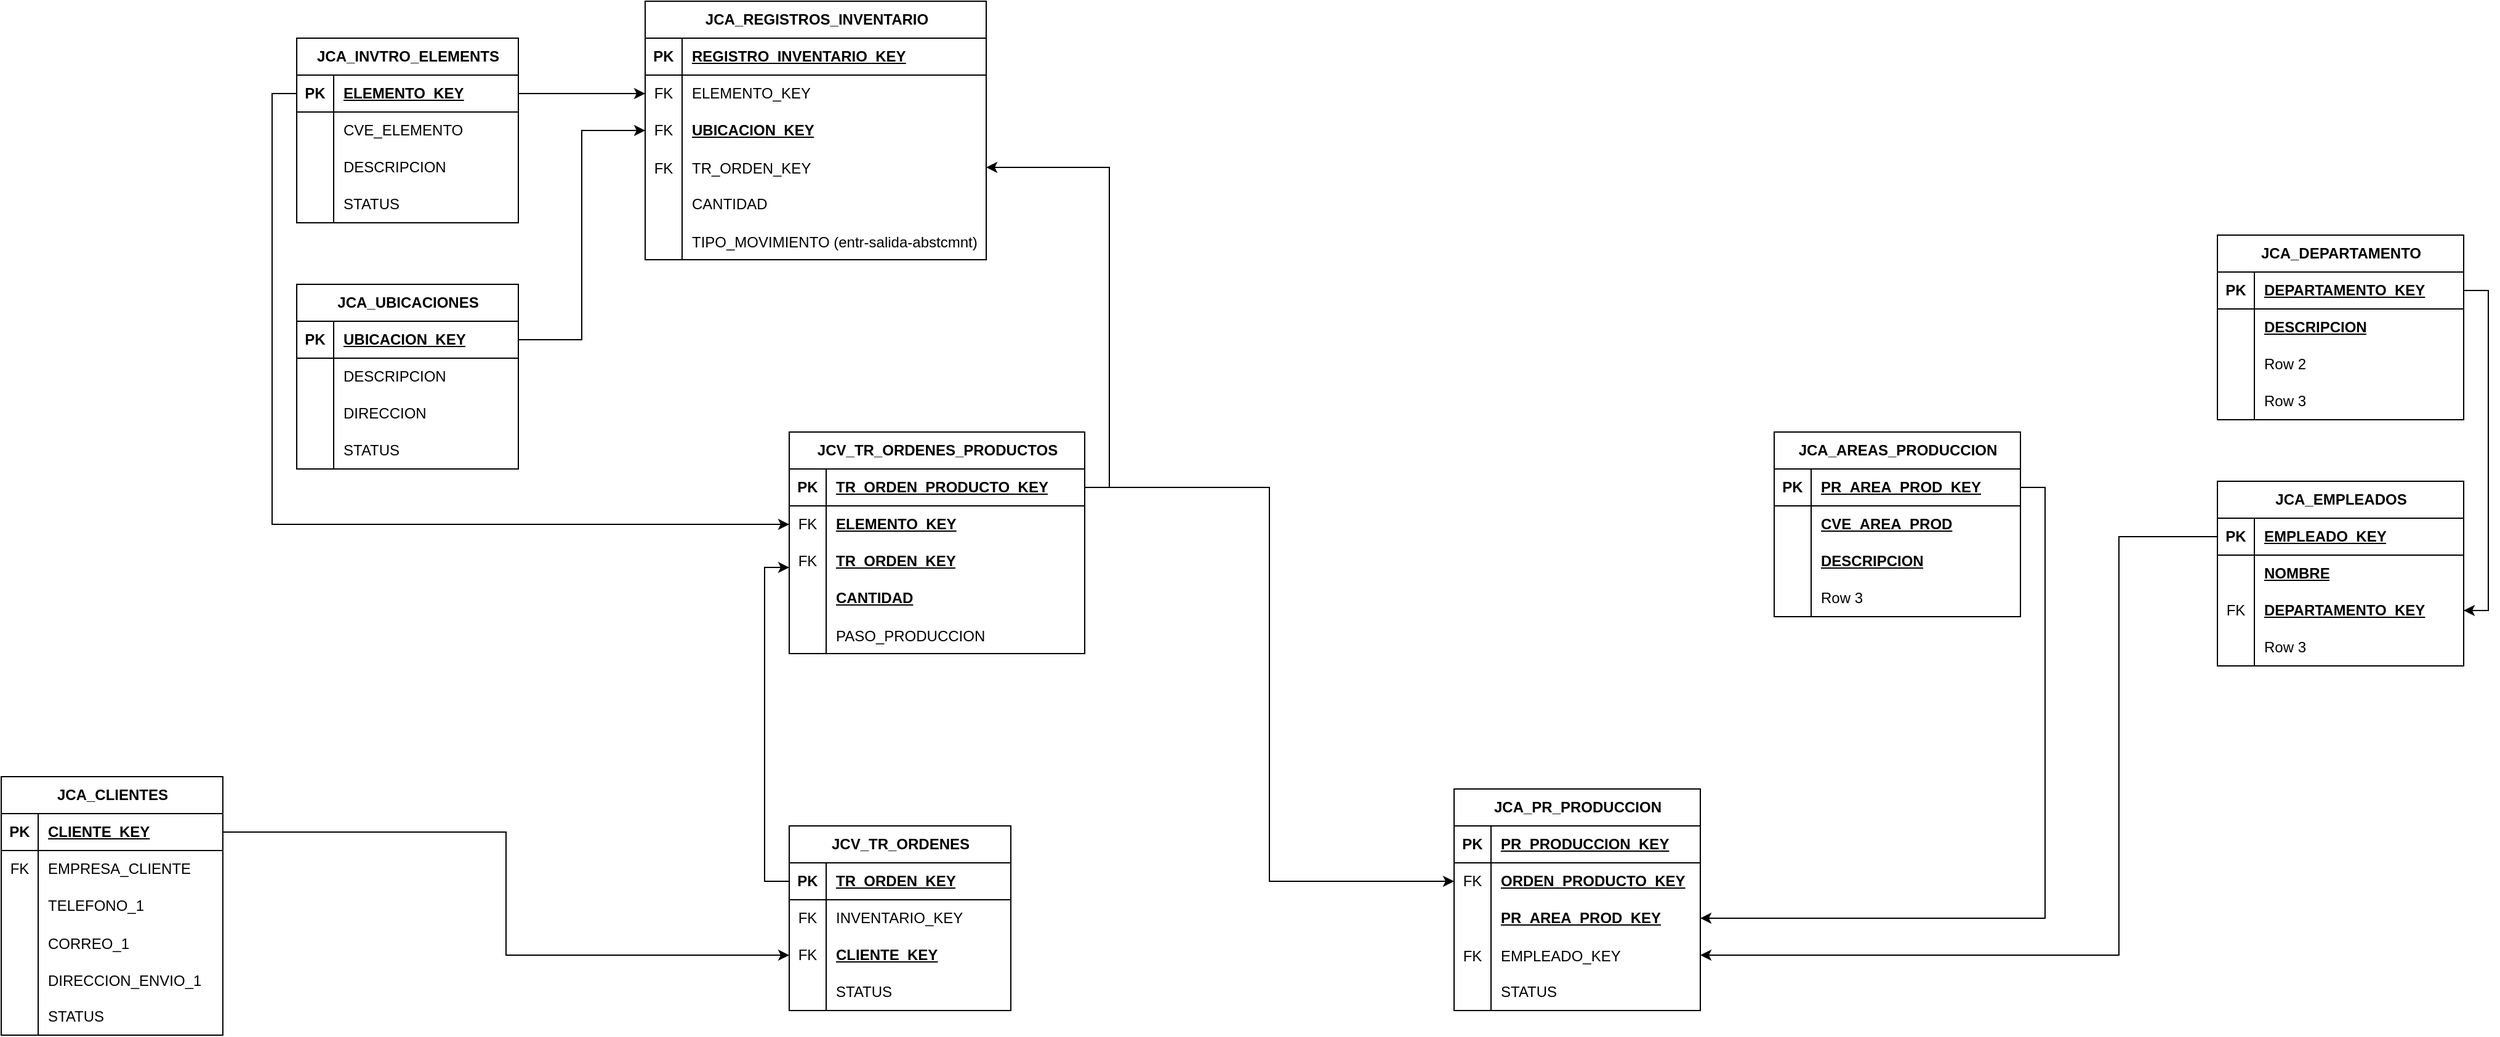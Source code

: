<mxfile version="28.2.4">
  <diagram name="Page-1" id="_SbMq4StEv0VzC0kfKIh">
    <mxGraphModel dx="2137" dy="478" grid="1" gridSize="10" guides="1" tooltips="1" connect="1" arrows="1" fold="1" page="0" pageScale="1" pageWidth="827" pageHeight="1169" background="none" math="0" shadow="0">
      <root>
        <mxCell id="0" />
        <mxCell id="1" parent="0" />
        <mxCell id="ELlDk-ML6LQXvmSXDQlX-14" value="JCA_REGISTROS_INVENTARIO" style="shape=table;startSize=30;container=1;collapsible=1;childLayout=tableLayout;fixedRows=1;rowLines=0;fontStyle=1;align=center;resizeLast=1;html=1;" vertex="1" parent="1">
          <mxGeometry x="323" y="530" width="277" height="210" as="geometry" />
        </mxCell>
        <mxCell id="ELlDk-ML6LQXvmSXDQlX-15" value="" style="shape=tableRow;horizontal=0;startSize=0;swimlaneHead=0;swimlaneBody=0;fillColor=none;collapsible=0;dropTarget=0;points=[[0,0.5],[1,0.5]];portConstraint=eastwest;top=0;left=0;right=0;bottom=1;" vertex="1" parent="ELlDk-ML6LQXvmSXDQlX-14">
          <mxGeometry y="30" width="277" height="30" as="geometry" />
        </mxCell>
        <mxCell id="ELlDk-ML6LQXvmSXDQlX-16" value="PK" style="shape=partialRectangle;connectable=0;fillColor=none;top=0;left=0;bottom=0;right=0;fontStyle=1;overflow=hidden;whiteSpace=wrap;html=1;" vertex="1" parent="ELlDk-ML6LQXvmSXDQlX-15">
          <mxGeometry width="30" height="30" as="geometry">
            <mxRectangle width="30" height="30" as="alternateBounds" />
          </mxGeometry>
        </mxCell>
        <mxCell id="ELlDk-ML6LQXvmSXDQlX-17" value="REGISTRO_INVENTARIO_KEY" style="shape=partialRectangle;connectable=0;fillColor=none;top=0;left=0;bottom=0;right=0;align=left;spacingLeft=6;fontStyle=5;overflow=hidden;whiteSpace=wrap;html=1;" vertex="1" parent="ELlDk-ML6LQXvmSXDQlX-15">
          <mxGeometry x="30" width="247" height="30" as="geometry">
            <mxRectangle width="247" height="30" as="alternateBounds" />
          </mxGeometry>
        </mxCell>
        <mxCell id="ELlDk-ML6LQXvmSXDQlX-18" value="" style="shape=tableRow;horizontal=0;startSize=0;swimlaneHead=0;swimlaneBody=0;fillColor=none;collapsible=0;dropTarget=0;points=[[0,0.5],[1,0.5]];portConstraint=eastwest;top=0;left=0;right=0;bottom=0;" vertex="1" parent="ELlDk-ML6LQXvmSXDQlX-14">
          <mxGeometry y="60" width="277" height="30" as="geometry" />
        </mxCell>
        <mxCell id="ELlDk-ML6LQXvmSXDQlX-19" value="FK" style="shape=partialRectangle;connectable=0;fillColor=none;top=0;left=0;bottom=0;right=0;editable=1;overflow=hidden;whiteSpace=wrap;html=1;" vertex="1" parent="ELlDk-ML6LQXvmSXDQlX-18">
          <mxGeometry width="30" height="30" as="geometry">
            <mxRectangle width="30" height="30" as="alternateBounds" />
          </mxGeometry>
        </mxCell>
        <mxCell id="ELlDk-ML6LQXvmSXDQlX-20" value="ELEMENTO_KEY" style="shape=partialRectangle;connectable=0;fillColor=none;top=0;left=0;bottom=0;right=0;align=left;spacingLeft=6;overflow=hidden;whiteSpace=wrap;html=1;" vertex="1" parent="ELlDk-ML6LQXvmSXDQlX-18">
          <mxGeometry x="30" width="247" height="30" as="geometry">
            <mxRectangle width="247" height="30" as="alternateBounds" />
          </mxGeometry>
        </mxCell>
        <mxCell id="ELlDk-ML6LQXvmSXDQlX-21" value="" style="shape=tableRow;horizontal=0;startSize=0;swimlaneHead=0;swimlaneBody=0;fillColor=none;collapsible=0;dropTarget=0;points=[[0,0.5],[1,0.5]];portConstraint=eastwest;top=0;left=0;right=0;bottom=0;" vertex="1" parent="ELlDk-ML6LQXvmSXDQlX-14">
          <mxGeometry y="90" width="277" height="30" as="geometry" />
        </mxCell>
        <mxCell id="ELlDk-ML6LQXvmSXDQlX-22" value="FK" style="shape=partialRectangle;connectable=0;fillColor=none;top=0;left=0;bottom=0;right=0;editable=1;overflow=hidden;whiteSpace=wrap;html=1;" vertex="1" parent="ELlDk-ML6LQXvmSXDQlX-21">
          <mxGeometry width="30" height="30" as="geometry">
            <mxRectangle width="30" height="30" as="alternateBounds" />
          </mxGeometry>
        </mxCell>
        <mxCell id="ELlDk-ML6LQXvmSXDQlX-23" value="&lt;span style=&quot;font-weight: 700; text-decoration-line: underline;&quot;&gt;UBICACION_KEY&lt;/span&gt;" style="shape=partialRectangle;connectable=0;fillColor=none;top=0;left=0;bottom=0;right=0;align=left;spacingLeft=6;overflow=hidden;whiteSpace=wrap;html=1;" vertex="1" parent="ELlDk-ML6LQXvmSXDQlX-21">
          <mxGeometry x="30" width="247" height="30" as="geometry">
            <mxRectangle width="247" height="30" as="alternateBounds" />
          </mxGeometry>
        </mxCell>
        <mxCell id="ELlDk-ML6LQXvmSXDQlX-131" value="" style="shape=tableRow;horizontal=0;startSize=0;swimlaneHead=0;swimlaneBody=0;fillColor=none;collapsible=0;dropTarget=0;points=[[0,0.5],[1,0.5]];portConstraint=eastwest;top=0;left=0;right=0;bottom=0;" vertex="1" parent="ELlDk-ML6LQXvmSXDQlX-14">
          <mxGeometry y="120" width="277" height="30" as="geometry" />
        </mxCell>
        <mxCell id="ELlDk-ML6LQXvmSXDQlX-132" value="FK" style="shape=partialRectangle;connectable=0;fillColor=none;top=0;left=0;bottom=0;right=0;editable=1;overflow=hidden;" vertex="1" parent="ELlDk-ML6LQXvmSXDQlX-131">
          <mxGeometry width="30" height="30" as="geometry">
            <mxRectangle width="30" height="30" as="alternateBounds" />
          </mxGeometry>
        </mxCell>
        <mxCell id="ELlDk-ML6LQXvmSXDQlX-133" value="TR_ORDEN_KEY" style="shape=partialRectangle;connectable=0;fillColor=none;top=0;left=0;bottom=0;right=0;align=left;spacingLeft=6;overflow=hidden;" vertex="1" parent="ELlDk-ML6LQXvmSXDQlX-131">
          <mxGeometry x="30" width="247" height="30" as="geometry">
            <mxRectangle width="247" height="30" as="alternateBounds" />
          </mxGeometry>
        </mxCell>
        <mxCell id="ELlDk-ML6LQXvmSXDQlX-24" value="" style="shape=tableRow;horizontal=0;startSize=0;swimlaneHead=0;swimlaneBody=0;fillColor=none;collapsible=0;dropTarget=0;points=[[0,0.5],[1,0.5]];portConstraint=eastwest;top=0;left=0;right=0;bottom=0;" vertex="1" parent="ELlDk-ML6LQXvmSXDQlX-14">
          <mxGeometry y="150" width="277" height="30" as="geometry" />
        </mxCell>
        <mxCell id="ELlDk-ML6LQXvmSXDQlX-25" value="" style="shape=partialRectangle;connectable=0;fillColor=none;top=0;left=0;bottom=0;right=0;editable=1;overflow=hidden;whiteSpace=wrap;html=1;" vertex="1" parent="ELlDk-ML6LQXvmSXDQlX-24">
          <mxGeometry width="30" height="30" as="geometry">
            <mxRectangle width="30" height="30" as="alternateBounds" />
          </mxGeometry>
        </mxCell>
        <mxCell id="ELlDk-ML6LQXvmSXDQlX-26" value="CANTIDAD" style="shape=partialRectangle;connectable=0;fillColor=none;top=0;left=0;bottom=0;right=0;align=left;spacingLeft=6;overflow=hidden;whiteSpace=wrap;html=1;" vertex="1" parent="ELlDk-ML6LQXvmSXDQlX-24">
          <mxGeometry x="30" width="247" height="30" as="geometry">
            <mxRectangle width="247" height="30" as="alternateBounds" />
          </mxGeometry>
        </mxCell>
        <mxCell id="ELlDk-ML6LQXvmSXDQlX-128" value="" style="shape=tableRow;horizontal=0;startSize=0;swimlaneHead=0;swimlaneBody=0;fillColor=none;collapsible=0;dropTarget=0;points=[[0,0.5],[1,0.5]];portConstraint=eastwest;top=0;left=0;right=0;bottom=0;" vertex="1" parent="ELlDk-ML6LQXvmSXDQlX-14">
          <mxGeometry y="180" width="277" height="30" as="geometry" />
        </mxCell>
        <mxCell id="ELlDk-ML6LQXvmSXDQlX-129" value="" style="shape=partialRectangle;connectable=0;fillColor=none;top=0;left=0;bottom=0;right=0;editable=1;overflow=hidden;" vertex="1" parent="ELlDk-ML6LQXvmSXDQlX-128">
          <mxGeometry width="30" height="30" as="geometry">
            <mxRectangle width="30" height="30" as="alternateBounds" />
          </mxGeometry>
        </mxCell>
        <mxCell id="ELlDk-ML6LQXvmSXDQlX-130" value="TIPO_MOVIMIENTO (entr-salida-abstcmnt)" style="shape=partialRectangle;connectable=0;fillColor=none;top=0;left=0;bottom=0;right=0;align=left;spacingLeft=6;overflow=hidden;" vertex="1" parent="ELlDk-ML6LQXvmSXDQlX-128">
          <mxGeometry x="30" width="247" height="30" as="geometry">
            <mxRectangle width="247" height="30" as="alternateBounds" />
          </mxGeometry>
        </mxCell>
        <mxCell id="ELlDk-ML6LQXvmSXDQlX-27" value="JCA_INVTRO_ELEMENTS" style="shape=table;startSize=30;container=1;collapsible=1;childLayout=tableLayout;fixedRows=1;rowLines=0;fontStyle=1;align=center;resizeLast=1;html=1;" vertex="1" parent="1">
          <mxGeometry x="40" y="560" width="180" height="150" as="geometry" />
        </mxCell>
        <mxCell id="ELlDk-ML6LQXvmSXDQlX-28" value="" style="shape=tableRow;horizontal=0;startSize=0;swimlaneHead=0;swimlaneBody=0;fillColor=none;collapsible=0;dropTarget=0;points=[[0,0.5],[1,0.5]];portConstraint=eastwest;top=0;left=0;right=0;bottom=1;" vertex="1" parent="ELlDk-ML6LQXvmSXDQlX-27">
          <mxGeometry y="30" width="180" height="30" as="geometry" />
        </mxCell>
        <mxCell id="ELlDk-ML6LQXvmSXDQlX-29" value="PK" style="shape=partialRectangle;connectable=0;fillColor=none;top=0;left=0;bottom=0;right=0;fontStyle=1;overflow=hidden;whiteSpace=wrap;html=1;" vertex="1" parent="ELlDk-ML6LQXvmSXDQlX-28">
          <mxGeometry width="30" height="30" as="geometry">
            <mxRectangle width="30" height="30" as="alternateBounds" />
          </mxGeometry>
        </mxCell>
        <mxCell id="ELlDk-ML6LQXvmSXDQlX-30" value="ELEMENTO_KEY" style="shape=partialRectangle;connectable=0;fillColor=none;top=0;left=0;bottom=0;right=0;align=left;spacingLeft=6;fontStyle=5;overflow=hidden;whiteSpace=wrap;html=1;" vertex="1" parent="ELlDk-ML6LQXvmSXDQlX-28">
          <mxGeometry x="30" width="150" height="30" as="geometry">
            <mxRectangle width="150" height="30" as="alternateBounds" />
          </mxGeometry>
        </mxCell>
        <mxCell id="ELlDk-ML6LQXvmSXDQlX-31" value="" style="shape=tableRow;horizontal=0;startSize=0;swimlaneHead=0;swimlaneBody=0;fillColor=none;collapsible=0;dropTarget=0;points=[[0,0.5],[1,0.5]];portConstraint=eastwest;top=0;left=0;right=0;bottom=0;" vertex="1" parent="ELlDk-ML6LQXvmSXDQlX-27">
          <mxGeometry y="60" width="180" height="30" as="geometry" />
        </mxCell>
        <mxCell id="ELlDk-ML6LQXvmSXDQlX-32" value="" style="shape=partialRectangle;connectable=0;fillColor=none;top=0;left=0;bottom=0;right=0;editable=1;overflow=hidden;whiteSpace=wrap;html=1;" vertex="1" parent="ELlDk-ML6LQXvmSXDQlX-31">
          <mxGeometry width="30" height="30" as="geometry">
            <mxRectangle width="30" height="30" as="alternateBounds" />
          </mxGeometry>
        </mxCell>
        <mxCell id="ELlDk-ML6LQXvmSXDQlX-33" value="CVE_ELEMENTO" style="shape=partialRectangle;connectable=0;fillColor=none;top=0;left=0;bottom=0;right=0;align=left;spacingLeft=6;overflow=hidden;whiteSpace=wrap;html=1;" vertex="1" parent="ELlDk-ML6LQXvmSXDQlX-31">
          <mxGeometry x="30" width="150" height="30" as="geometry">
            <mxRectangle width="150" height="30" as="alternateBounds" />
          </mxGeometry>
        </mxCell>
        <mxCell id="ELlDk-ML6LQXvmSXDQlX-34" value="" style="shape=tableRow;horizontal=0;startSize=0;swimlaneHead=0;swimlaneBody=0;fillColor=none;collapsible=0;dropTarget=0;points=[[0,0.5],[1,0.5]];portConstraint=eastwest;top=0;left=0;right=0;bottom=0;" vertex="1" parent="ELlDk-ML6LQXvmSXDQlX-27">
          <mxGeometry y="90" width="180" height="30" as="geometry" />
        </mxCell>
        <mxCell id="ELlDk-ML6LQXvmSXDQlX-35" value="" style="shape=partialRectangle;connectable=0;fillColor=none;top=0;left=0;bottom=0;right=0;editable=1;overflow=hidden;whiteSpace=wrap;html=1;" vertex="1" parent="ELlDk-ML6LQXvmSXDQlX-34">
          <mxGeometry width="30" height="30" as="geometry">
            <mxRectangle width="30" height="30" as="alternateBounds" />
          </mxGeometry>
        </mxCell>
        <mxCell id="ELlDk-ML6LQXvmSXDQlX-36" value="DESCRIPCION" style="shape=partialRectangle;connectable=0;fillColor=none;top=0;left=0;bottom=0;right=0;align=left;spacingLeft=6;overflow=hidden;whiteSpace=wrap;html=1;" vertex="1" parent="ELlDk-ML6LQXvmSXDQlX-34">
          <mxGeometry x="30" width="150" height="30" as="geometry">
            <mxRectangle width="150" height="30" as="alternateBounds" />
          </mxGeometry>
        </mxCell>
        <mxCell id="ELlDk-ML6LQXvmSXDQlX-37" value="" style="shape=tableRow;horizontal=0;startSize=0;swimlaneHead=0;swimlaneBody=0;fillColor=none;collapsible=0;dropTarget=0;points=[[0,0.5],[1,0.5]];portConstraint=eastwest;top=0;left=0;right=0;bottom=0;" vertex="1" parent="ELlDk-ML6LQXvmSXDQlX-27">
          <mxGeometry y="120" width="180" height="30" as="geometry" />
        </mxCell>
        <mxCell id="ELlDk-ML6LQXvmSXDQlX-38" value="" style="shape=partialRectangle;connectable=0;fillColor=none;top=0;left=0;bottom=0;right=0;editable=1;overflow=hidden;whiteSpace=wrap;html=1;" vertex="1" parent="ELlDk-ML6LQXvmSXDQlX-37">
          <mxGeometry width="30" height="30" as="geometry">
            <mxRectangle width="30" height="30" as="alternateBounds" />
          </mxGeometry>
        </mxCell>
        <mxCell id="ELlDk-ML6LQXvmSXDQlX-39" value="STATUS" style="shape=partialRectangle;connectable=0;fillColor=none;top=0;left=0;bottom=0;right=0;align=left;spacingLeft=6;overflow=hidden;whiteSpace=wrap;html=1;" vertex="1" parent="ELlDk-ML6LQXvmSXDQlX-37">
          <mxGeometry x="30" width="150" height="30" as="geometry">
            <mxRectangle width="150" height="30" as="alternateBounds" />
          </mxGeometry>
        </mxCell>
        <mxCell id="ELlDk-ML6LQXvmSXDQlX-40" style="edgeStyle=orthogonalEdgeStyle;rounded=0;orthogonalLoop=1;jettySize=auto;html=1;exitX=1;exitY=0.5;exitDx=0;exitDy=0;entryX=0;entryY=0.5;entryDx=0;entryDy=0;" edge="1" parent="1" source="ELlDk-ML6LQXvmSXDQlX-28" target="ELlDk-ML6LQXvmSXDQlX-18">
          <mxGeometry relative="1" as="geometry" />
        </mxCell>
        <mxCell id="ELlDk-ML6LQXvmSXDQlX-41" value="JCA_UBICACIONES" style="shape=table;startSize=30;container=1;collapsible=1;childLayout=tableLayout;fixedRows=1;rowLines=0;fontStyle=1;align=center;resizeLast=1;html=1;" vertex="1" parent="1">
          <mxGeometry x="40" y="760" width="180" height="150" as="geometry" />
        </mxCell>
        <mxCell id="ELlDk-ML6LQXvmSXDQlX-42" value="" style="shape=tableRow;horizontal=0;startSize=0;swimlaneHead=0;swimlaneBody=0;fillColor=none;collapsible=0;dropTarget=0;points=[[0,0.5],[1,0.5]];portConstraint=eastwest;top=0;left=0;right=0;bottom=1;" vertex="1" parent="ELlDk-ML6LQXvmSXDQlX-41">
          <mxGeometry y="30" width="180" height="30" as="geometry" />
        </mxCell>
        <mxCell id="ELlDk-ML6LQXvmSXDQlX-43" value="PK" style="shape=partialRectangle;connectable=0;fillColor=none;top=0;left=0;bottom=0;right=0;fontStyle=1;overflow=hidden;whiteSpace=wrap;html=1;" vertex="1" parent="ELlDk-ML6LQXvmSXDQlX-42">
          <mxGeometry width="30" height="30" as="geometry">
            <mxRectangle width="30" height="30" as="alternateBounds" />
          </mxGeometry>
        </mxCell>
        <mxCell id="ELlDk-ML6LQXvmSXDQlX-44" value="UBICACION_KEY" style="shape=partialRectangle;connectable=0;fillColor=none;top=0;left=0;bottom=0;right=0;align=left;spacingLeft=6;fontStyle=5;overflow=hidden;whiteSpace=wrap;html=1;" vertex="1" parent="ELlDk-ML6LQXvmSXDQlX-42">
          <mxGeometry x="30" width="150" height="30" as="geometry">
            <mxRectangle width="150" height="30" as="alternateBounds" />
          </mxGeometry>
        </mxCell>
        <mxCell id="ELlDk-ML6LQXvmSXDQlX-45" value="" style="shape=tableRow;horizontal=0;startSize=0;swimlaneHead=0;swimlaneBody=0;fillColor=none;collapsible=0;dropTarget=0;points=[[0,0.5],[1,0.5]];portConstraint=eastwest;top=0;left=0;right=0;bottom=0;" vertex="1" parent="ELlDk-ML6LQXvmSXDQlX-41">
          <mxGeometry y="60" width="180" height="30" as="geometry" />
        </mxCell>
        <mxCell id="ELlDk-ML6LQXvmSXDQlX-46" value="" style="shape=partialRectangle;connectable=0;fillColor=none;top=0;left=0;bottom=0;right=0;editable=1;overflow=hidden;whiteSpace=wrap;html=1;" vertex="1" parent="ELlDk-ML6LQXvmSXDQlX-45">
          <mxGeometry width="30" height="30" as="geometry">
            <mxRectangle width="30" height="30" as="alternateBounds" />
          </mxGeometry>
        </mxCell>
        <mxCell id="ELlDk-ML6LQXvmSXDQlX-47" value="DESCRIPCION" style="shape=partialRectangle;connectable=0;fillColor=none;top=0;left=0;bottom=0;right=0;align=left;spacingLeft=6;overflow=hidden;whiteSpace=wrap;html=1;" vertex="1" parent="ELlDk-ML6LQXvmSXDQlX-45">
          <mxGeometry x="30" width="150" height="30" as="geometry">
            <mxRectangle width="150" height="30" as="alternateBounds" />
          </mxGeometry>
        </mxCell>
        <mxCell id="ELlDk-ML6LQXvmSXDQlX-48" value="" style="shape=tableRow;horizontal=0;startSize=0;swimlaneHead=0;swimlaneBody=0;fillColor=none;collapsible=0;dropTarget=0;points=[[0,0.5],[1,0.5]];portConstraint=eastwest;top=0;left=0;right=0;bottom=0;" vertex="1" parent="ELlDk-ML6LQXvmSXDQlX-41">
          <mxGeometry y="90" width="180" height="30" as="geometry" />
        </mxCell>
        <mxCell id="ELlDk-ML6LQXvmSXDQlX-49" value="" style="shape=partialRectangle;connectable=0;fillColor=none;top=0;left=0;bottom=0;right=0;editable=1;overflow=hidden;whiteSpace=wrap;html=1;" vertex="1" parent="ELlDk-ML6LQXvmSXDQlX-48">
          <mxGeometry width="30" height="30" as="geometry">
            <mxRectangle width="30" height="30" as="alternateBounds" />
          </mxGeometry>
        </mxCell>
        <mxCell id="ELlDk-ML6LQXvmSXDQlX-50" value="DIRECCION" style="shape=partialRectangle;connectable=0;fillColor=none;top=0;left=0;bottom=0;right=0;align=left;spacingLeft=6;overflow=hidden;whiteSpace=wrap;html=1;" vertex="1" parent="ELlDk-ML6LQXvmSXDQlX-48">
          <mxGeometry x="30" width="150" height="30" as="geometry">
            <mxRectangle width="150" height="30" as="alternateBounds" />
          </mxGeometry>
        </mxCell>
        <mxCell id="ELlDk-ML6LQXvmSXDQlX-51" value="" style="shape=tableRow;horizontal=0;startSize=0;swimlaneHead=0;swimlaneBody=0;fillColor=none;collapsible=0;dropTarget=0;points=[[0,0.5],[1,0.5]];portConstraint=eastwest;top=0;left=0;right=0;bottom=0;" vertex="1" parent="ELlDk-ML6LQXvmSXDQlX-41">
          <mxGeometry y="120" width="180" height="30" as="geometry" />
        </mxCell>
        <mxCell id="ELlDk-ML6LQXvmSXDQlX-52" value="" style="shape=partialRectangle;connectable=0;fillColor=none;top=0;left=0;bottom=0;right=0;editable=1;overflow=hidden;whiteSpace=wrap;html=1;" vertex="1" parent="ELlDk-ML6LQXvmSXDQlX-51">
          <mxGeometry width="30" height="30" as="geometry">
            <mxRectangle width="30" height="30" as="alternateBounds" />
          </mxGeometry>
        </mxCell>
        <mxCell id="ELlDk-ML6LQXvmSXDQlX-53" value="STATUS" style="shape=partialRectangle;connectable=0;fillColor=none;top=0;left=0;bottom=0;right=0;align=left;spacingLeft=6;overflow=hidden;whiteSpace=wrap;html=1;" vertex="1" parent="ELlDk-ML6LQXvmSXDQlX-51">
          <mxGeometry x="30" width="150" height="30" as="geometry">
            <mxRectangle width="150" height="30" as="alternateBounds" />
          </mxGeometry>
        </mxCell>
        <mxCell id="ELlDk-ML6LQXvmSXDQlX-66" style="edgeStyle=orthogonalEdgeStyle;rounded=0;orthogonalLoop=1;jettySize=auto;html=1;exitX=1;exitY=0.5;exitDx=0;exitDy=0;entryX=0;entryY=0.5;entryDx=0;entryDy=0;" edge="1" parent="1" source="ELlDk-ML6LQXvmSXDQlX-42" target="ELlDk-ML6LQXvmSXDQlX-21">
          <mxGeometry relative="1" as="geometry" />
        </mxCell>
        <mxCell id="ELlDk-ML6LQXvmSXDQlX-67" value="JCA_PR_PRODUCCION" style="shape=table;startSize=30;container=1;collapsible=1;childLayout=tableLayout;fixedRows=1;rowLines=0;fontStyle=1;align=center;resizeLast=1;html=1;" vertex="1" parent="1">
          <mxGeometry x="980" y="1170" width="200" height="180" as="geometry" />
        </mxCell>
        <mxCell id="ELlDk-ML6LQXvmSXDQlX-68" value="" style="shape=tableRow;horizontal=0;startSize=0;swimlaneHead=0;swimlaneBody=0;fillColor=none;collapsible=0;dropTarget=0;points=[[0,0.5],[1,0.5]];portConstraint=eastwest;top=0;left=0;right=0;bottom=1;" vertex="1" parent="ELlDk-ML6LQXvmSXDQlX-67">
          <mxGeometry y="30" width="200" height="30" as="geometry" />
        </mxCell>
        <mxCell id="ELlDk-ML6LQXvmSXDQlX-69" value="PK" style="shape=partialRectangle;connectable=0;fillColor=none;top=0;left=0;bottom=0;right=0;fontStyle=1;overflow=hidden;whiteSpace=wrap;html=1;" vertex="1" parent="ELlDk-ML6LQXvmSXDQlX-68">
          <mxGeometry width="30" height="30" as="geometry">
            <mxRectangle width="30" height="30" as="alternateBounds" />
          </mxGeometry>
        </mxCell>
        <mxCell id="ELlDk-ML6LQXvmSXDQlX-70" value="PR_PRODUCCION_KEY" style="shape=partialRectangle;connectable=0;fillColor=none;top=0;left=0;bottom=0;right=0;align=left;spacingLeft=6;fontStyle=5;overflow=hidden;whiteSpace=wrap;html=1;" vertex="1" parent="ELlDk-ML6LQXvmSXDQlX-68">
          <mxGeometry x="30" width="170" height="30" as="geometry">
            <mxRectangle width="170" height="30" as="alternateBounds" />
          </mxGeometry>
        </mxCell>
        <mxCell id="ELlDk-ML6LQXvmSXDQlX-71" value="" style="shape=tableRow;horizontal=0;startSize=0;swimlaneHead=0;swimlaneBody=0;fillColor=none;collapsible=0;dropTarget=0;points=[[0,0.5],[1,0.5]];portConstraint=eastwest;top=0;left=0;right=0;bottom=0;" vertex="1" parent="ELlDk-ML6LQXvmSXDQlX-67">
          <mxGeometry y="60" width="200" height="30" as="geometry" />
        </mxCell>
        <mxCell id="ELlDk-ML6LQXvmSXDQlX-72" value="FK" style="shape=partialRectangle;connectable=0;fillColor=none;top=0;left=0;bottom=0;right=0;editable=1;overflow=hidden;whiteSpace=wrap;html=1;" vertex="1" parent="ELlDk-ML6LQXvmSXDQlX-71">
          <mxGeometry width="30" height="30" as="geometry">
            <mxRectangle width="30" height="30" as="alternateBounds" />
          </mxGeometry>
        </mxCell>
        <mxCell id="ELlDk-ML6LQXvmSXDQlX-73" value="&lt;span style=&quot;font-weight: 700; text-decoration-line: underline;&quot;&gt;ORDEN_PRODUCTO_KEY&lt;/span&gt;" style="shape=partialRectangle;connectable=0;fillColor=none;top=0;left=0;bottom=0;right=0;align=left;spacingLeft=6;overflow=hidden;whiteSpace=wrap;html=1;" vertex="1" parent="ELlDk-ML6LQXvmSXDQlX-71">
          <mxGeometry x="30" width="170" height="30" as="geometry">
            <mxRectangle width="170" height="30" as="alternateBounds" />
          </mxGeometry>
        </mxCell>
        <mxCell id="ELlDk-ML6LQXvmSXDQlX-74" value="" style="shape=tableRow;horizontal=0;startSize=0;swimlaneHead=0;swimlaneBody=0;fillColor=none;collapsible=0;dropTarget=0;points=[[0,0.5],[1,0.5]];portConstraint=eastwest;top=0;left=0;right=0;bottom=0;" vertex="1" parent="ELlDk-ML6LQXvmSXDQlX-67">
          <mxGeometry y="90" width="200" height="30" as="geometry" />
        </mxCell>
        <mxCell id="ELlDk-ML6LQXvmSXDQlX-75" value="" style="shape=partialRectangle;connectable=0;fillColor=none;top=0;left=0;bottom=0;right=0;editable=1;overflow=hidden;whiteSpace=wrap;html=1;" vertex="1" parent="ELlDk-ML6LQXvmSXDQlX-74">
          <mxGeometry width="30" height="30" as="geometry">
            <mxRectangle width="30" height="30" as="alternateBounds" />
          </mxGeometry>
        </mxCell>
        <mxCell id="ELlDk-ML6LQXvmSXDQlX-76" value="&lt;span style=&quot;font-weight: 700; text-decoration-line: underline;&quot;&gt;PR_AREA_PROD_KEY&lt;/span&gt;" style="shape=partialRectangle;connectable=0;fillColor=none;top=0;left=0;bottom=0;right=0;align=left;spacingLeft=6;overflow=hidden;whiteSpace=wrap;html=1;" vertex="1" parent="ELlDk-ML6LQXvmSXDQlX-74">
          <mxGeometry x="30" width="170" height="30" as="geometry">
            <mxRectangle width="170" height="30" as="alternateBounds" />
          </mxGeometry>
        </mxCell>
        <mxCell id="ELlDk-ML6LQXvmSXDQlX-155" value="" style="shape=tableRow;horizontal=0;startSize=0;swimlaneHead=0;swimlaneBody=0;fillColor=none;collapsible=0;dropTarget=0;points=[[0,0.5],[1,0.5]];portConstraint=eastwest;top=0;left=0;right=0;bottom=0;" vertex="1" parent="ELlDk-ML6LQXvmSXDQlX-67">
          <mxGeometry y="120" width="200" height="30" as="geometry" />
        </mxCell>
        <mxCell id="ELlDk-ML6LQXvmSXDQlX-156" value="FK" style="shape=partialRectangle;connectable=0;fillColor=none;top=0;left=0;bottom=0;right=0;editable=1;overflow=hidden;" vertex="1" parent="ELlDk-ML6LQXvmSXDQlX-155">
          <mxGeometry width="30" height="30" as="geometry">
            <mxRectangle width="30" height="30" as="alternateBounds" />
          </mxGeometry>
        </mxCell>
        <mxCell id="ELlDk-ML6LQXvmSXDQlX-157" value="EMPLEADO_KEY" style="shape=partialRectangle;connectable=0;fillColor=none;top=0;left=0;bottom=0;right=0;align=left;spacingLeft=6;overflow=hidden;" vertex="1" parent="ELlDk-ML6LQXvmSXDQlX-155">
          <mxGeometry x="30" width="170" height="30" as="geometry">
            <mxRectangle width="170" height="30" as="alternateBounds" />
          </mxGeometry>
        </mxCell>
        <mxCell id="ELlDk-ML6LQXvmSXDQlX-77" value="" style="shape=tableRow;horizontal=0;startSize=0;swimlaneHead=0;swimlaneBody=0;fillColor=none;collapsible=0;dropTarget=0;points=[[0,0.5],[1,0.5]];portConstraint=eastwest;top=0;left=0;right=0;bottom=0;" vertex="1" parent="ELlDk-ML6LQXvmSXDQlX-67">
          <mxGeometry y="150" width="200" height="30" as="geometry" />
        </mxCell>
        <mxCell id="ELlDk-ML6LQXvmSXDQlX-78" value="" style="shape=partialRectangle;connectable=0;fillColor=none;top=0;left=0;bottom=0;right=0;editable=1;overflow=hidden;whiteSpace=wrap;html=1;" vertex="1" parent="ELlDk-ML6LQXvmSXDQlX-77">
          <mxGeometry width="30" height="30" as="geometry">
            <mxRectangle width="30" height="30" as="alternateBounds" />
          </mxGeometry>
        </mxCell>
        <mxCell id="ELlDk-ML6LQXvmSXDQlX-79" value="STATUS" style="shape=partialRectangle;connectable=0;fillColor=none;top=0;left=0;bottom=0;right=0;align=left;spacingLeft=6;overflow=hidden;whiteSpace=wrap;html=1;" vertex="1" parent="ELlDk-ML6LQXvmSXDQlX-77">
          <mxGeometry x="30" width="170" height="30" as="geometry">
            <mxRectangle width="170" height="30" as="alternateBounds" />
          </mxGeometry>
        </mxCell>
        <mxCell id="ELlDk-ML6LQXvmSXDQlX-81" value="JCV_TR_ORDENES" style="shape=table;startSize=30;container=1;collapsible=1;childLayout=tableLayout;fixedRows=1;rowLines=0;fontStyle=1;align=center;resizeLast=1;html=1;" vertex="1" parent="1">
          <mxGeometry x="440" y="1200" width="180" height="150" as="geometry" />
        </mxCell>
        <mxCell id="ELlDk-ML6LQXvmSXDQlX-82" value="" style="shape=tableRow;horizontal=0;startSize=0;swimlaneHead=0;swimlaneBody=0;fillColor=none;collapsible=0;dropTarget=0;points=[[0,0.5],[1,0.5]];portConstraint=eastwest;top=0;left=0;right=0;bottom=1;" vertex="1" parent="ELlDk-ML6LQXvmSXDQlX-81">
          <mxGeometry y="30" width="180" height="30" as="geometry" />
        </mxCell>
        <mxCell id="ELlDk-ML6LQXvmSXDQlX-83" value="PK" style="shape=partialRectangle;connectable=0;fillColor=none;top=0;left=0;bottom=0;right=0;fontStyle=1;overflow=hidden;whiteSpace=wrap;html=1;" vertex="1" parent="ELlDk-ML6LQXvmSXDQlX-82">
          <mxGeometry width="30" height="30" as="geometry">
            <mxRectangle width="30" height="30" as="alternateBounds" />
          </mxGeometry>
        </mxCell>
        <mxCell id="ELlDk-ML6LQXvmSXDQlX-84" value="TR_ORDEN_KEY" style="shape=partialRectangle;connectable=0;fillColor=none;top=0;left=0;bottom=0;right=0;align=left;spacingLeft=6;fontStyle=5;overflow=hidden;whiteSpace=wrap;html=1;" vertex="1" parent="ELlDk-ML6LQXvmSXDQlX-82">
          <mxGeometry x="30" width="150" height="30" as="geometry">
            <mxRectangle width="150" height="30" as="alternateBounds" />
          </mxGeometry>
        </mxCell>
        <mxCell id="ELlDk-ML6LQXvmSXDQlX-85" value="" style="shape=tableRow;horizontal=0;startSize=0;swimlaneHead=0;swimlaneBody=0;fillColor=none;collapsible=0;dropTarget=0;points=[[0,0.5],[1,0.5]];portConstraint=eastwest;top=0;left=0;right=0;bottom=0;" vertex="1" parent="ELlDk-ML6LQXvmSXDQlX-81">
          <mxGeometry y="60" width="180" height="30" as="geometry" />
        </mxCell>
        <mxCell id="ELlDk-ML6LQXvmSXDQlX-86" value="FK" style="shape=partialRectangle;connectable=0;fillColor=none;top=0;left=0;bottom=0;right=0;editable=1;overflow=hidden;whiteSpace=wrap;html=1;" vertex="1" parent="ELlDk-ML6LQXvmSXDQlX-85">
          <mxGeometry width="30" height="30" as="geometry">
            <mxRectangle width="30" height="30" as="alternateBounds" />
          </mxGeometry>
        </mxCell>
        <mxCell id="ELlDk-ML6LQXvmSXDQlX-87" value="INVENTARIO_KEY" style="shape=partialRectangle;connectable=0;fillColor=none;top=0;left=0;bottom=0;right=0;align=left;spacingLeft=6;overflow=hidden;whiteSpace=wrap;html=1;" vertex="1" parent="ELlDk-ML6LQXvmSXDQlX-85">
          <mxGeometry x="30" width="150" height="30" as="geometry">
            <mxRectangle width="150" height="30" as="alternateBounds" />
          </mxGeometry>
        </mxCell>
        <mxCell id="ELlDk-ML6LQXvmSXDQlX-88" value="" style="shape=tableRow;horizontal=0;startSize=0;swimlaneHead=0;swimlaneBody=0;fillColor=none;collapsible=0;dropTarget=0;points=[[0,0.5],[1,0.5]];portConstraint=eastwest;top=0;left=0;right=0;bottom=0;" vertex="1" parent="ELlDk-ML6LQXvmSXDQlX-81">
          <mxGeometry y="90" width="180" height="30" as="geometry" />
        </mxCell>
        <mxCell id="ELlDk-ML6LQXvmSXDQlX-89" value="FK" style="shape=partialRectangle;connectable=0;fillColor=none;top=0;left=0;bottom=0;right=0;editable=1;overflow=hidden;whiteSpace=wrap;html=1;" vertex="1" parent="ELlDk-ML6LQXvmSXDQlX-88">
          <mxGeometry width="30" height="30" as="geometry">
            <mxRectangle width="30" height="30" as="alternateBounds" />
          </mxGeometry>
        </mxCell>
        <mxCell id="ELlDk-ML6LQXvmSXDQlX-90" value="&lt;span style=&quot;font-weight: 700; text-decoration-line: underline;&quot;&gt;CLIENTE_KEY&lt;/span&gt;" style="shape=partialRectangle;connectable=0;fillColor=none;top=0;left=0;bottom=0;right=0;align=left;spacingLeft=6;overflow=hidden;whiteSpace=wrap;html=1;" vertex="1" parent="ELlDk-ML6LQXvmSXDQlX-88">
          <mxGeometry x="30" width="150" height="30" as="geometry">
            <mxRectangle width="150" height="30" as="alternateBounds" />
          </mxGeometry>
        </mxCell>
        <mxCell id="ELlDk-ML6LQXvmSXDQlX-91" value="" style="shape=tableRow;horizontal=0;startSize=0;swimlaneHead=0;swimlaneBody=0;fillColor=none;collapsible=0;dropTarget=0;points=[[0,0.5],[1,0.5]];portConstraint=eastwest;top=0;left=0;right=0;bottom=0;" vertex="1" parent="ELlDk-ML6LQXvmSXDQlX-81">
          <mxGeometry y="120" width="180" height="30" as="geometry" />
        </mxCell>
        <mxCell id="ELlDk-ML6LQXvmSXDQlX-92" value="" style="shape=partialRectangle;connectable=0;fillColor=none;top=0;left=0;bottom=0;right=0;editable=1;overflow=hidden;whiteSpace=wrap;html=1;" vertex="1" parent="ELlDk-ML6LQXvmSXDQlX-91">
          <mxGeometry width="30" height="30" as="geometry">
            <mxRectangle width="30" height="30" as="alternateBounds" />
          </mxGeometry>
        </mxCell>
        <mxCell id="ELlDk-ML6LQXvmSXDQlX-93" value="STATUS" style="shape=partialRectangle;connectable=0;fillColor=none;top=0;left=0;bottom=0;right=0;align=left;spacingLeft=6;overflow=hidden;whiteSpace=wrap;html=1;" vertex="1" parent="ELlDk-ML6LQXvmSXDQlX-91">
          <mxGeometry x="30" width="150" height="30" as="geometry">
            <mxRectangle width="150" height="30" as="alternateBounds" />
          </mxGeometry>
        </mxCell>
        <mxCell id="ELlDk-ML6LQXvmSXDQlX-94" value="JCV_TR_ORDENES_PRODUCTOS" style="shape=table;startSize=30;container=1;collapsible=1;childLayout=tableLayout;fixedRows=1;rowLines=0;fontStyle=1;align=center;resizeLast=1;html=1;" vertex="1" parent="1">
          <mxGeometry x="440" y="880" width="240" height="180" as="geometry" />
        </mxCell>
        <mxCell id="ELlDk-ML6LQXvmSXDQlX-95" value="" style="shape=tableRow;horizontal=0;startSize=0;swimlaneHead=0;swimlaneBody=0;fillColor=none;collapsible=0;dropTarget=0;points=[[0,0.5],[1,0.5]];portConstraint=eastwest;top=0;left=0;right=0;bottom=1;" vertex="1" parent="ELlDk-ML6LQXvmSXDQlX-94">
          <mxGeometry y="30" width="240" height="30" as="geometry" />
        </mxCell>
        <mxCell id="ELlDk-ML6LQXvmSXDQlX-96" value="PK" style="shape=partialRectangle;connectable=0;fillColor=none;top=0;left=0;bottom=0;right=0;fontStyle=1;overflow=hidden;whiteSpace=wrap;html=1;" vertex="1" parent="ELlDk-ML6LQXvmSXDQlX-95">
          <mxGeometry width="30" height="30" as="geometry">
            <mxRectangle width="30" height="30" as="alternateBounds" />
          </mxGeometry>
        </mxCell>
        <mxCell id="ELlDk-ML6LQXvmSXDQlX-97" value="TR_ORDEN_PRODUCTO_KEY" style="shape=partialRectangle;connectable=0;fillColor=none;top=0;left=0;bottom=0;right=0;align=left;spacingLeft=6;fontStyle=5;overflow=hidden;whiteSpace=wrap;html=1;" vertex="1" parent="ELlDk-ML6LQXvmSXDQlX-95">
          <mxGeometry x="30" width="210" height="30" as="geometry">
            <mxRectangle width="210" height="30" as="alternateBounds" />
          </mxGeometry>
        </mxCell>
        <mxCell id="ELlDk-ML6LQXvmSXDQlX-98" value="" style="shape=tableRow;horizontal=0;startSize=0;swimlaneHead=0;swimlaneBody=0;fillColor=none;collapsible=0;dropTarget=0;points=[[0,0.5],[1,0.5]];portConstraint=eastwest;top=0;left=0;right=0;bottom=0;" vertex="1" parent="ELlDk-ML6LQXvmSXDQlX-94">
          <mxGeometry y="60" width="240" height="30" as="geometry" />
        </mxCell>
        <mxCell id="ELlDk-ML6LQXvmSXDQlX-99" value="FK" style="shape=partialRectangle;connectable=0;fillColor=none;top=0;left=0;bottom=0;right=0;editable=1;overflow=hidden;whiteSpace=wrap;html=1;" vertex="1" parent="ELlDk-ML6LQXvmSXDQlX-98">
          <mxGeometry width="30" height="30" as="geometry">
            <mxRectangle width="30" height="30" as="alternateBounds" />
          </mxGeometry>
        </mxCell>
        <mxCell id="ELlDk-ML6LQXvmSXDQlX-100" value="&lt;span style=&quot;font-weight: 700; text-decoration-line: underline;&quot;&gt;ELEMENTO_KEY&lt;/span&gt;" style="shape=partialRectangle;connectable=0;fillColor=none;top=0;left=0;bottom=0;right=0;align=left;spacingLeft=6;overflow=hidden;whiteSpace=wrap;html=1;" vertex="1" parent="ELlDk-ML6LQXvmSXDQlX-98">
          <mxGeometry x="30" width="210" height="30" as="geometry">
            <mxRectangle width="210" height="30" as="alternateBounds" />
          </mxGeometry>
        </mxCell>
        <mxCell id="ELlDk-ML6LQXvmSXDQlX-101" value="" style="shape=tableRow;horizontal=0;startSize=0;swimlaneHead=0;swimlaneBody=0;fillColor=none;collapsible=0;dropTarget=0;points=[[0,0.5],[1,0.5]];portConstraint=eastwest;top=0;left=0;right=0;bottom=0;" vertex="1" parent="ELlDk-ML6LQXvmSXDQlX-94">
          <mxGeometry y="90" width="240" height="30" as="geometry" />
        </mxCell>
        <mxCell id="ELlDk-ML6LQXvmSXDQlX-102" value="FK" style="shape=partialRectangle;connectable=0;fillColor=none;top=0;left=0;bottom=0;right=0;editable=1;overflow=hidden;whiteSpace=wrap;html=1;" vertex="1" parent="ELlDk-ML6LQXvmSXDQlX-101">
          <mxGeometry width="30" height="30" as="geometry">
            <mxRectangle width="30" height="30" as="alternateBounds" />
          </mxGeometry>
        </mxCell>
        <mxCell id="ELlDk-ML6LQXvmSXDQlX-103" value="&lt;span style=&quot;font-weight: 700; text-decoration-line: underline;&quot;&gt;TR_ORDEN_KEY&lt;/span&gt;" style="shape=partialRectangle;connectable=0;fillColor=none;top=0;left=0;bottom=0;right=0;align=left;spacingLeft=6;overflow=hidden;whiteSpace=wrap;html=1;" vertex="1" parent="ELlDk-ML6LQXvmSXDQlX-101">
          <mxGeometry x="30" width="210" height="30" as="geometry">
            <mxRectangle width="210" height="30" as="alternateBounds" />
          </mxGeometry>
        </mxCell>
        <mxCell id="ELlDk-ML6LQXvmSXDQlX-104" value="" style="shape=tableRow;horizontal=0;startSize=0;swimlaneHead=0;swimlaneBody=0;fillColor=none;collapsible=0;dropTarget=0;points=[[0,0.5],[1,0.5]];portConstraint=eastwest;top=0;left=0;right=0;bottom=0;" vertex="1" parent="ELlDk-ML6LQXvmSXDQlX-94">
          <mxGeometry y="120" width="240" height="30" as="geometry" />
        </mxCell>
        <mxCell id="ELlDk-ML6LQXvmSXDQlX-105" value="" style="shape=partialRectangle;connectable=0;fillColor=none;top=0;left=0;bottom=0;right=0;editable=1;overflow=hidden;whiteSpace=wrap;html=1;" vertex="1" parent="ELlDk-ML6LQXvmSXDQlX-104">
          <mxGeometry width="30" height="30" as="geometry">
            <mxRectangle width="30" height="30" as="alternateBounds" />
          </mxGeometry>
        </mxCell>
        <mxCell id="ELlDk-ML6LQXvmSXDQlX-106" value="&lt;span style=&quot;font-weight: 700; text-decoration-line: underline;&quot;&gt;CANTIDAD&lt;/span&gt;" style="shape=partialRectangle;connectable=0;fillColor=none;top=0;left=0;bottom=0;right=0;align=left;spacingLeft=6;overflow=hidden;whiteSpace=wrap;html=1;" vertex="1" parent="ELlDk-ML6LQXvmSXDQlX-104">
          <mxGeometry x="30" width="210" height="30" as="geometry">
            <mxRectangle width="210" height="30" as="alternateBounds" />
          </mxGeometry>
        </mxCell>
        <mxCell id="ELlDk-ML6LQXvmSXDQlX-110" value="" style="shape=tableRow;horizontal=0;startSize=0;swimlaneHead=0;swimlaneBody=0;fillColor=none;collapsible=0;dropTarget=0;points=[[0,0.5],[1,0.5]];portConstraint=eastwest;top=0;left=0;right=0;bottom=0;" vertex="1" parent="ELlDk-ML6LQXvmSXDQlX-94">
          <mxGeometry y="150" width="240" height="30" as="geometry" />
        </mxCell>
        <mxCell id="ELlDk-ML6LQXvmSXDQlX-111" value="" style="shape=partialRectangle;connectable=0;fillColor=none;top=0;left=0;bottom=0;right=0;editable=1;overflow=hidden;" vertex="1" parent="ELlDk-ML6LQXvmSXDQlX-110">
          <mxGeometry width="30" height="30" as="geometry">
            <mxRectangle width="30" height="30" as="alternateBounds" />
          </mxGeometry>
        </mxCell>
        <mxCell id="ELlDk-ML6LQXvmSXDQlX-112" value="PASO_PRODUCCION" style="shape=partialRectangle;connectable=0;fillColor=none;top=0;left=0;bottom=0;right=0;align=left;spacingLeft=6;overflow=hidden;" vertex="1" parent="ELlDk-ML6LQXvmSXDQlX-110">
          <mxGeometry x="30" width="210" height="30" as="geometry">
            <mxRectangle width="210" height="30" as="alternateBounds" />
          </mxGeometry>
        </mxCell>
        <mxCell id="ELlDk-ML6LQXvmSXDQlX-107" style="edgeStyle=orthogonalEdgeStyle;rounded=0;orthogonalLoop=1;jettySize=auto;html=1;exitX=0;exitY=0.5;exitDx=0;exitDy=0;entryX=0;entryY=0.667;entryDx=0;entryDy=0;entryPerimeter=0;" edge="1" parent="1" source="ELlDk-ML6LQXvmSXDQlX-82" target="ELlDk-ML6LQXvmSXDQlX-101">
          <mxGeometry relative="1" as="geometry" />
        </mxCell>
        <mxCell id="ELlDk-ML6LQXvmSXDQlX-109" style="edgeStyle=orthogonalEdgeStyle;rounded=0;orthogonalLoop=1;jettySize=auto;html=1;exitX=0;exitY=0.5;exitDx=0;exitDy=0;entryX=0;entryY=0.5;entryDx=0;entryDy=0;" edge="1" parent="1" source="ELlDk-ML6LQXvmSXDQlX-28" target="ELlDk-ML6LQXvmSXDQlX-98">
          <mxGeometry relative="1" as="geometry">
            <mxPoint x="390" y="930" as="targetPoint" />
          </mxGeometry>
        </mxCell>
        <mxCell id="ELlDk-ML6LQXvmSXDQlX-113" style="edgeStyle=orthogonalEdgeStyle;rounded=0;orthogonalLoop=1;jettySize=auto;html=1;exitX=1;exitY=0.5;exitDx=0;exitDy=0;entryX=0;entryY=0.5;entryDx=0;entryDy=0;" edge="1" parent="1" source="ELlDk-ML6LQXvmSXDQlX-95" target="ELlDk-ML6LQXvmSXDQlX-71">
          <mxGeometry relative="1" as="geometry" />
        </mxCell>
        <mxCell id="ELlDk-ML6LQXvmSXDQlX-114" value="JCA_AREAS_PRODUCCION" style="shape=table;startSize=30;container=1;collapsible=1;childLayout=tableLayout;fixedRows=1;rowLines=0;fontStyle=1;align=center;resizeLast=1;html=1;" vertex="1" parent="1">
          <mxGeometry x="1240" y="880" width="200" height="150" as="geometry" />
        </mxCell>
        <mxCell id="ELlDk-ML6LQXvmSXDQlX-115" value="" style="shape=tableRow;horizontal=0;startSize=0;swimlaneHead=0;swimlaneBody=0;fillColor=none;collapsible=0;dropTarget=0;points=[[0,0.5],[1,0.5]];portConstraint=eastwest;top=0;left=0;right=0;bottom=1;" vertex="1" parent="ELlDk-ML6LQXvmSXDQlX-114">
          <mxGeometry y="30" width="200" height="30" as="geometry" />
        </mxCell>
        <mxCell id="ELlDk-ML6LQXvmSXDQlX-116" value="PK" style="shape=partialRectangle;connectable=0;fillColor=none;top=0;left=0;bottom=0;right=0;fontStyle=1;overflow=hidden;whiteSpace=wrap;html=1;" vertex="1" parent="ELlDk-ML6LQXvmSXDQlX-115">
          <mxGeometry width="30" height="30" as="geometry">
            <mxRectangle width="30" height="30" as="alternateBounds" />
          </mxGeometry>
        </mxCell>
        <mxCell id="ELlDk-ML6LQXvmSXDQlX-117" value="PR_AREA_PROD_KEY" style="shape=partialRectangle;connectable=0;fillColor=none;top=0;left=0;bottom=0;right=0;align=left;spacingLeft=6;fontStyle=5;overflow=hidden;whiteSpace=wrap;html=1;" vertex="1" parent="ELlDk-ML6LQXvmSXDQlX-115">
          <mxGeometry x="30" width="170" height="30" as="geometry">
            <mxRectangle width="170" height="30" as="alternateBounds" />
          </mxGeometry>
        </mxCell>
        <mxCell id="ELlDk-ML6LQXvmSXDQlX-118" value="" style="shape=tableRow;horizontal=0;startSize=0;swimlaneHead=0;swimlaneBody=0;fillColor=none;collapsible=0;dropTarget=0;points=[[0,0.5],[1,0.5]];portConstraint=eastwest;top=0;left=0;right=0;bottom=0;" vertex="1" parent="ELlDk-ML6LQXvmSXDQlX-114">
          <mxGeometry y="60" width="200" height="30" as="geometry" />
        </mxCell>
        <mxCell id="ELlDk-ML6LQXvmSXDQlX-119" value="" style="shape=partialRectangle;connectable=0;fillColor=none;top=0;left=0;bottom=0;right=0;editable=1;overflow=hidden;whiteSpace=wrap;html=1;" vertex="1" parent="ELlDk-ML6LQXvmSXDQlX-118">
          <mxGeometry width="30" height="30" as="geometry">
            <mxRectangle width="30" height="30" as="alternateBounds" />
          </mxGeometry>
        </mxCell>
        <mxCell id="ELlDk-ML6LQXvmSXDQlX-120" value="&lt;b&gt;&lt;u&gt;CVE_AREA_PROD&lt;/u&gt;&lt;/b&gt;" style="shape=partialRectangle;connectable=0;fillColor=none;top=0;left=0;bottom=0;right=0;align=left;spacingLeft=6;overflow=hidden;whiteSpace=wrap;html=1;" vertex="1" parent="ELlDk-ML6LQXvmSXDQlX-118">
          <mxGeometry x="30" width="170" height="30" as="geometry">
            <mxRectangle width="170" height="30" as="alternateBounds" />
          </mxGeometry>
        </mxCell>
        <mxCell id="ELlDk-ML6LQXvmSXDQlX-121" value="" style="shape=tableRow;horizontal=0;startSize=0;swimlaneHead=0;swimlaneBody=0;fillColor=none;collapsible=0;dropTarget=0;points=[[0,0.5],[1,0.5]];portConstraint=eastwest;top=0;left=0;right=0;bottom=0;" vertex="1" parent="ELlDk-ML6LQXvmSXDQlX-114">
          <mxGeometry y="90" width="200" height="30" as="geometry" />
        </mxCell>
        <mxCell id="ELlDk-ML6LQXvmSXDQlX-122" value="" style="shape=partialRectangle;connectable=0;fillColor=none;top=0;left=0;bottom=0;right=0;editable=1;overflow=hidden;whiteSpace=wrap;html=1;" vertex="1" parent="ELlDk-ML6LQXvmSXDQlX-121">
          <mxGeometry width="30" height="30" as="geometry">
            <mxRectangle width="30" height="30" as="alternateBounds" />
          </mxGeometry>
        </mxCell>
        <mxCell id="ELlDk-ML6LQXvmSXDQlX-123" value="&lt;b&gt;&lt;u&gt;DESCRIPCION&lt;/u&gt;&lt;/b&gt;" style="shape=partialRectangle;connectable=0;fillColor=none;top=0;left=0;bottom=0;right=0;align=left;spacingLeft=6;overflow=hidden;whiteSpace=wrap;html=1;" vertex="1" parent="ELlDk-ML6LQXvmSXDQlX-121">
          <mxGeometry x="30" width="170" height="30" as="geometry">
            <mxRectangle width="170" height="30" as="alternateBounds" />
          </mxGeometry>
        </mxCell>
        <mxCell id="ELlDk-ML6LQXvmSXDQlX-124" value="" style="shape=tableRow;horizontal=0;startSize=0;swimlaneHead=0;swimlaneBody=0;fillColor=none;collapsible=0;dropTarget=0;points=[[0,0.5],[1,0.5]];portConstraint=eastwest;top=0;left=0;right=0;bottom=0;" vertex="1" parent="ELlDk-ML6LQXvmSXDQlX-114">
          <mxGeometry y="120" width="200" height="30" as="geometry" />
        </mxCell>
        <mxCell id="ELlDk-ML6LQXvmSXDQlX-125" value="" style="shape=partialRectangle;connectable=0;fillColor=none;top=0;left=0;bottom=0;right=0;editable=1;overflow=hidden;whiteSpace=wrap;html=1;" vertex="1" parent="ELlDk-ML6LQXvmSXDQlX-124">
          <mxGeometry width="30" height="30" as="geometry">
            <mxRectangle width="30" height="30" as="alternateBounds" />
          </mxGeometry>
        </mxCell>
        <mxCell id="ELlDk-ML6LQXvmSXDQlX-126" value="Row 3" style="shape=partialRectangle;connectable=0;fillColor=none;top=0;left=0;bottom=0;right=0;align=left;spacingLeft=6;overflow=hidden;whiteSpace=wrap;html=1;" vertex="1" parent="ELlDk-ML6LQXvmSXDQlX-124">
          <mxGeometry x="30" width="170" height="30" as="geometry">
            <mxRectangle width="170" height="30" as="alternateBounds" />
          </mxGeometry>
        </mxCell>
        <mxCell id="ELlDk-ML6LQXvmSXDQlX-127" style="edgeStyle=orthogonalEdgeStyle;rounded=0;orthogonalLoop=1;jettySize=auto;html=1;exitX=1;exitY=0.5;exitDx=0;exitDy=0;entryX=1;entryY=0.5;entryDx=0;entryDy=0;" edge="1" parent="1" source="ELlDk-ML6LQXvmSXDQlX-115" target="ELlDk-ML6LQXvmSXDQlX-74">
          <mxGeometry relative="1" as="geometry" />
        </mxCell>
        <mxCell id="ELlDk-ML6LQXvmSXDQlX-134" style="edgeStyle=orthogonalEdgeStyle;rounded=0;orthogonalLoop=1;jettySize=auto;html=1;exitX=1;exitY=0.5;exitDx=0;exitDy=0;entryX=1;entryY=0.5;entryDx=0;entryDy=0;" edge="1" parent="1" source="ELlDk-ML6LQXvmSXDQlX-95" target="ELlDk-ML6LQXvmSXDQlX-131">
          <mxGeometry relative="1" as="geometry" />
        </mxCell>
        <mxCell id="ELlDk-ML6LQXvmSXDQlX-135" value="JCA_CLIENTES" style="shape=table;startSize=30;container=1;collapsible=1;childLayout=tableLayout;fixedRows=1;rowLines=0;fontStyle=1;align=center;resizeLast=1;html=1;" vertex="1" parent="1">
          <mxGeometry x="-200" y="1160" width="180" height="210" as="geometry" />
        </mxCell>
        <mxCell id="ELlDk-ML6LQXvmSXDQlX-136" value="" style="shape=tableRow;horizontal=0;startSize=0;swimlaneHead=0;swimlaneBody=0;fillColor=none;collapsible=0;dropTarget=0;points=[[0,0.5],[1,0.5]];portConstraint=eastwest;top=0;left=0;right=0;bottom=1;" vertex="1" parent="ELlDk-ML6LQXvmSXDQlX-135">
          <mxGeometry y="30" width="180" height="30" as="geometry" />
        </mxCell>
        <mxCell id="ELlDk-ML6LQXvmSXDQlX-137" value="PK" style="shape=partialRectangle;connectable=0;fillColor=none;top=0;left=0;bottom=0;right=0;fontStyle=1;overflow=hidden;whiteSpace=wrap;html=1;" vertex="1" parent="ELlDk-ML6LQXvmSXDQlX-136">
          <mxGeometry width="30" height="30" as="geometry">
            <mxRectangle width="30" height="30" as="alternateBounds" />
          </mxGeometry>
        </mxCell>
        <mxCell id="ELlDk-ML6LQXvmSXDQlX-138" value="CLIENTE_KEY" style="shape=partialRectangle;connectable=0;fillColor=none;top=0;left=0;bottom=0;right=0;align=left;spacingLeft=6;fontStyle=5;overflow=hidden;whiteSpace=wrap;html=1;" vertex="1" parent="ELlDk-ML6LQXvmSXDQlX-136">
          <mxGeometry x="30" width="150" height="30" as="geometry">
            <mxRectangle width="150" height="30" as="alternateBounds" />
          </mxGeometry>
        </mxCell>
        <mxCell id="ELlDk-ML6LQXvmSXDQlX-139" value="" style="shape=tableRow;horizontal=0;startSize=0;swimlaneHead=0;swimlaneBody=0;fillColor=none;collapsible=0;dropTarget=0;points=[[0,0.5],[1,0.5]];portConstraint=eastwest;top=0;left=0;right=0;bottom=0;" vertex="1" parent="ELlDk-ML6LQXvmSXDQlX-135">
          <mxGeometry y="60" width="180" height="30" as="geometry" />
        </mxCell>
        <mxCell id="ELlDk-ML6LQXvmSXDQlX-140" value="FK" style="shape=partialRectangle;connectable=0;fillColor=none;top=0;left=0;bottom=0;right=0;editable=1;overflow=hidden;whiteSpace=wrap;html=1;" vertex="1" parent="ELlDk-ML6LQXvmSXDQlX-139">
          <mxGeometry width="30" height="30" as="geometry">
            <mxRectangle width="30" height="30" as="alternateBounds" />
          </mxGeometry>
        </mxCell>
        <mxCell id="ELlDk-ML6LQXvmSXDQlX-141" value="EMPRESA_CLIENTE" style="shape=partialRectangle;connectable=0;fillColor=none;top=0;left=0;bottom=0;right=0;align=left;spacingLeft=6;overflow=hidden;whiteSpace=wrap;html=1;" vertex="1" parent="ELlDk-ML6LQXvmSXDQlX-139">
          <mxGeometry x="30" width="150" height="30" as="geometry">
            <mxRectangle width="150" height="30" as="alternateBounds" />
          </mxGeometry>
        </mxCell>
        <mxCell id="ELlDk-ML6LQXvmSXDQlX-142" value="" style="shape=tableRow;horizontal=0;startSize=0;swimlaneHead=0;swimlaneBody=0;fillColor=none;collapsible=0;dropTarget=0;points=[[0,0.5],[1,0.5]];portConstraint=eastwest;top=0;left=0;right=0;bottom=0;" vertex="1" parent="ELlDk-ML6LQXvmSXDQlX-135">
          <mxGeometry y="90" width="180" height="30" as="geometry" />
        </mxCell>
        <mxCell id="ELlDk-ML6LQXvmSXDQlX-143" value="" style="shape=partialRectangle;connectable=0;fillColor=none;top=0;left=0;bottom=0;right=0;editable=1;overflow=hidden;whiteSpace=wrap;html=1;" vertex="1" parent="ELlDk-ML6LQXvmSXDQlX-142">
          <mxGeometry width="30" height="30" as="geometry">
            <mxRectangle width="30" height="30" as="alternateBounds" />
          </mxGeometry>
        </mxCell>
        <mxCell id="ELlDk-ML6LQXvmSXDQlX-144" value="TELEFONO_1" style="shape=partialRectangle;connectable=0;fillColor=none;top=0;left=0;bottom=0;right=0;align=left;spacingLeft=6;overflow=hidden;whiteSpace=wrap;html=1;" vertex="1" parent="ELlDk-ML6LQXvmSXDQlX-142">
          <mxGeometry x="30" width="150" height="30" as="geometry">
            <mxRectangle width="150" height="30" as="alternateBounds" />
          </mxGeometry>
        </mxCell>
        <mxCell id="ELlDk-ML6LQXvmSXDQlX-148" value="" style="shape=tableRow;horizontal=0;startSize=0;swimlaneHead=0;swimlaneBody=0;fillColor=none;collapsible=0;dropTarget=0;points=[[0,0.5],[1,0.5]];portConstraint=eastwest;top=0;left=0;right=0;bottom=0;" vertex="1" parent="ELlDk-ML6LQXvmSXDQlX-135">
          <mxGeometry y="120" width="180" height="30" as="geometry" />
        </mxCell>
        <mxCell id="ELlDk-ML6LQXvmSXDQlX-149" value="" style="shape=partialRectangle;connectable=0;fillColor=none;top=0;left=0;bottom=0;right=0;editable=1;overflow=hidden;" vertex="1" parent="ELlDk-ML6LQXvmSXDQlX-148">
          <mxGeometry width="30" height="30" as="geometry">
            <mxRectangle width="30" height="30" as="alternateBounds" />
          </mxGeometry>
        </mxCell>
        <mxCell id="ELlDk-ML6LQXvmSXDQlX-150" value="CORREO_1" style="shape=partialRectangle;connectable=0;fillColor=none;top=0;left=0;bottom=0;right=0;align=left;spacingLeft=6;overflow=hidden;" vertex="1" parent="ELlDk-ML6LQXvmSXDQlX-148">
          <mxGeometry x="30" width="150" height="30" as="geometry">
            <mxRectangle width="150" height="30" as="alternateBounds" />
          </mxGeometry>
        </mxCell>
        <mxCell id="ELlDk-ML6LQXvmSXDQlX-151" value="" style="shape=tableRow;horizontal=0;startSize=0;swimlaneHead=0;swimlaneBody=0;fillColor=none;collapsible=0;dropTarget=0;points=[[0,0.5],[1,0.5]];portConstraint=eastwest;top=0;left=0;right=0;bottom=0;" vertex="1" parent="ELlDk-ML6LQXvmSXDQlX-135">
          <mxGeometry y="150" width="180" height="30" as="geometry" />
        </mxCell>
        <mxCell id="ELlDk-ML6LQXvmSXDQlX-152" value="" style="shape=partialRectangle;connectable=0;fillColor=none;top=0;left=0;bottom=0;right=0;editable=1;overflow=hidden;" vertex="1" parent="ELlDk-ML6LQXvmSXDQlX-151">
          <mxGeometry width="30" height="30" as="geometry">
            <mxRectangle width="30" height="30" as="alternateBounds" />
          </mxGeometry>
        </mxCell>
        <mxCell id="ELlDk-ML6LQXvmSXDQlX-153" value="DIRECCION_ENVIO_1" style="shape=partialRectangle;connectable=0;fillColor=none;top=0;left=0;bottom=0;right=0;align=left;spacingLeft=6;overflow=hidden;" vertex="1" parent="ELlDk-ML6LQXvmSXDQlX-151">
          <mxGeometry x="30" width="150" height="30" as="geometry">
            <mxRectangle width="150" height="30" as="alternateBounds" />
          </mxGeometry>
        </mxCell>
        <mxCell id="ELlDk-ML6LQXvmSXDQlX-145" value="" style="shape=tableRow;horizontal=0;startSize=0;swimlaneHead=0;swimlaneBody=0;fillColor=none;collapsible=0;dropTarget=0;points=[[0,0.5],[1,0.5]];portConstraint=eastwest;top=0;left=0;right=0;bottom=0;" vertex="1" parent="ELlDk-ML6LQXvmSXDQlX-135">
          <mxGeometry y="180" width="180" height="30" as="geometry" />
        </mxCell>
        <mxCell id="ELlDk-ML6LQXvmSXDQlX-146" value="" style="shape=partialRectangle;connectable=0;fillColor=none;top=0;left=0;bottom=0;right=0;editable=1;overflow=hidden;whiteSpace=wrap;html=1;" vertex="1" parent="ELlDk-ML6LQXvmSXDQlX-145">
          <mxGeometry width="30" height="30" as="geometry">
            <mxRectangle width="30" height="30" as="alternateBounds" />
          </mxGeometry>
        </mxCell>
        <mxCell id="ELlDk-ML6LQXvmSXDQlX-147" value="STATUS" style="shape=partialRectangle;connectable=0;fillColor=none;top=0;left=0;bottom=0;right=0;align=left;spacingLeft=6;overflow=hidden;whiteSpace=wrap;html=1;" vertex="1" parent="ELlDk-ML6LQXvmSXDQlX-145">
          <mxGeometry x="30" width="150" height="30" as="geometry">
            <mxRectangle width="150" height="30" as="alternateBounds" />
          </mxGeometry>
        </mxCell>
        <mxCell id="ELlDk-ML6LQXvmSXDQlX-154" style="edgeStyle=orthogonalEdgeStyle;rounded=0;orthogonalLoop=1;jettySize=auto;html=1;exitX=1;exitY=0.5;exitDx=0;exitDy=0;entryX=0;entryY=0.5;entryDx=0;entryDy=0;" edge="1" parent="1" source="ELlDk-ML6LQXvmSXDQlX-136" target="ELlDk-ML6LQXvmSXDQlX-88">
          <mxGeometry relative="1" as="geometry" />
        </mxCell>
        <mxCell id="ELlDk-ML6LQXvmSXDQlX-158" value="JCA_EMPLEADOS" style="shape=table;startSize=30;container=1;collapsible=1;childLayout=tableLayout;fixedRows=1;rowLines=0;fontStyle=1;align=center;resizeLast=1;html=1;" vertex="1" parent="1">
          <mxGeometry x="1600" y="920" width="200" height="150" as="geometry" />
        </mxCell>
        <mxCell id="ELlDk-ML6LQXvmSXDQlX-159" value="" style="shape=tableRow;horizontal=0;startSize=0;swimlaneHead=0;swimlaneBody=0;fillColor=none;collapsible=0;dropTarget=0;points=[[0,0.5],[1,0.5]];portConstraint=eastwest;top=0;left=0;right=0;bottom=1;" vertex="1" parent="ELlDk-ML6LQXvmSXDQlX-158">
          <mxGeometry y="30" width="200" height="30" as="geometry" />
        </mxCell>
        <mxCell id="ELlDk-ML6LQXvmSXDQlX-160" value="PK" style="shape=partialRectangle;connectable=0;fillColor=none;top=0;left=0;bottom=0;right=0;fontStyle=1;overflow=hidden;whiteSpace=wrap;html=1;" vertex="1" parent="ELlDk-ML6LQXvmSXDQlX-159">
          <mxGeometry width="30" height="30" as="geometry">
            <mxRectangle width="30" height="30" as="alternateBounds" />
          </mxGeometry>
        </mxCell>
        <mxCell id="ELlDk-ML6LQXvmSXDQlX-161" value="EMPLEADO_KEY" style="shape=partialRectangle;connectable=0;fillColor=none;top=0;left=0;bottom=0;right=0;align=left;spacingLeft=6;fontStyle=5;overflow=hidden;whiteSpace=wrap;html=1;" vertex="1" parent="ELlDk-ML6LQXvmSXDQlX-159">
          <mxGeometry x="30" width="170" height="30" as="geometry">
            <mxRectangle width="170" height="30" as="alternateBounds" />
          </mxGeometry>
        </mxCell>
        <mxCell id="ELlDk-ML6LQXvmSXDQlX-162" value="" style="shape=tableRow;horizontal=0;startSize=0;swimlaneHead=0;swimlaneBody=0;fillColor=none;collapsible=0;dropTarget=0;points=[[0,0.5],[1,0.5]];portConstraint=eastwest;top=0;left=0;right=0;bottom=0;" vertex="1" parent="ELlDk-ML6LQXvmSXDQlX-158">
          <mxGeometry y="60" width="200" height="30" as="geometry" />
        </mxCell>
        <mxCell id="ELlDk-ML6LQXvmSXDQlX-163" value="" style="shape=partialRectangle;connectable=0;fillColor=none;top=0;left=0;bottom=0;right=0;editable=1;overflow=hidden;whiteSpace=wrap;html=1;" vertex="1" parent="ELlDk-ML6LQXvmSXDQlX-162">
          <mxGeometry width="30" height="30" as="geometry">
            <mxRectangle width="30" height="30" as="alternateBounds" />
          </mxGeometry>
        </mxCell>
        <mxCell id="ELlDk-ML6LQXvmSXDQlX-164" value="&lt;b&gt;&lt;u&gt;NOMBRE&lt;/u&gt;&lt;/b&gt;" style="shape=partialRectangle;connectable=0;fillColor=none;top=0;left=0;bottom=0;right=0;align=left;spacingLeft=6;overflow=hidden;whiteSpace=wrap;html=1;" vertex="1" parent="ELlDk-ML6LQXvmSXDQlX-162">
          <mxGeometry x="30" width="170" height="30" as="geometry">
            <mxRectangle width="170" height="30" as="alternateBounds" />
          </mxGeometry>
        </mxCell>
        <mxCell id="ELlDk-ML6LQXvmSXDQlX-165" value="" style="shape=tableRow;horizontal=0;startSize=0;swimlaneHead=0;swimlaneBody=0;fillColor=none;collapsible=0;dropTarget=0;points=[[0,0.5],[1,0.5]];portConstraint=eastwest;top=0;left=0;right=0;bottom=0;" vertex="1" parent="ELlDk-ML6LQXvmSXDQlX-158">
          <mxGeometry y="90" width="200" height="30" as="geometry" />
        </mxCell>
        <mxCell id="ELlDk-ML6LQXvmSXDQlX-166" value="FK" style="shape=partialRectangle;connectable=0;fillColor=none;top=0;left=0;bottom=0;right=0;editable=1;overflow=hidden;whiteSpace=wrap;html=1;" vertex="1" parent="ELlDk-ML6LQXvmSXDQlX-165">
          <mxGeometry width="30" height="30" as="geometry">
            <mxRectangle width="30" height="30" as="alternateBounds" />
          </mxGeometry>
        </mxCell>
        <mxCell id="ELlDk-ML6LQXvmSXDQlX-167" value="&lt;b&gt;&lt;u&gt;DEPARTAMENTO_KEY&lt;/u&gt;&lt;/b&gt;" style="shape=partialRectangle;connectable=0;fillColor=none;top=0;left=0;bottom=0;right=0;align=left;spacingLeft=6;overflow=hidden;whiteSpace=wrap;html=1;" vertex="1" parent="ELlDk-ML6LQXvmSXDQlX-165">
          <mxGeometry x="30" width="170" height="30" as="geometry">
            <mxRectangle width="170" height="30" as="alternateBounds" />
          </mxGeometry>
        </mxCell>
        <mxCell id="ELlDk-ML6LQXvmSXDQlX-168" value="" style="shape=tableRow;horizontal=0;startSize=0;swimlaneHead=0;swimlaneBody=0;fillColor=none;collapsible=0;dropTarget=0;points=[[0,0.5],[1,0.5]];portConstraint=eastwest;top=0;left=0;right=0;bottom=0;" vertex="1" parent="ELlDk-ML6LQXvmSXDQlX-158">
          <mxGeometry y="120" width="200" height="30" as="geometry" />
        </mxCell>
        <mxCell id="ELlDk-ML6LQXvmSXDQlX-169" value="" style="shape=partialRectangle;connectable=0;fillColor=none;top=0;left=0;bottom=0;right=0;editable=1;overflow=hidden;whiteSpace=wrap;html=1;" vertex="1" parent="ELlDk-ML6LQXvmSXDQlX-168">
          <mxGeometry width="30" height="30" as="geometry">
            <mxRectangle width="30" height="30" as="alternateBounds" />
          </mxGeometry>
        </mxCell>
        <mxCell id="ELlDk-ML6LQXvmSXDQlX-170" value="Row 3" style="shape=partialRectangle;connectable=0;fillColor=none;top=0;left=0;bottom=0;right=0;align=left;spacingLeft=6;overflow=hidden;whiteSpace=wrap;html=1;" vertex="1" parent="ELlDk-ML6LQXvmSXDQlX-168">
          <mxGeometry x="30" width="170" height="30" as="geometry">
            <mxRectangle width="170" height="30" as="alternateBounds" />
          </mxGeometry>
        </mxCell>
        <mxCell id="ELlDk-ML6LQXvmSXDQlX-184" value="JCA_DEPARTAMENTO" style="shape=table;startSize=30;container=1;collapsible=1;childLayout=tableLayout;fixedRows=1;rowLines=0;fontStyle=1;align=center;resizeLast=1;html=1;" vertex="1" parent="1">
          <mxGeometry x="1600" y="720" width="200" height="150" as="geometry" />
        </mxCell>
        <mxCell id="ELlDk-ML6LQXvmSXDQlX-185" value="" style="shape=tableRow;horizontal=0;startSize=0;swimlaneHead=0;swimlaneBody=0;fillColor=none;collapsible=0;dropTarget=0;points=[[0,0.5],[1,0.5]];portConstraint=eastwest;top=0;left=0;right=0;bottom=1;" vertex="1" parent="ELlDk-ML6LQXvmSXDQlX-184">
          <mxGeometry y="30" width="200" height="30" as="geometry" />
        </mxCell>
        <mxCell id="ELlDk-ML6LQXvmSXDQlX-186" value="PK" style="shape=partialRectangle;connectable=0;fillColor=none;top=0;left=0;bottom=0;right=0;fontStyle=1;overflow=hidden;whiteSpace=wrap;html=1;" vertex="1" parent="ELlDk-ML6LQXvmSXDQlX-185">
          <mxGeometry width="30" height="30" as="geometry">
            <mxRectangle width="30" height="30" as="alternateBounds" />
          </mxGeometry>
        </mxCell>
        <mxCell id="ELlDk-ML6LQXvmSXDQlX-187" value="DEPARTAMENTO_KEY" style="shape=partialRectangle;connectable=0;fillColor=none;top=0;left=0;bottom=0;right=0;align=left;spacingLeft=6;fontStyle=5;overflow=hidden;whiteSpace=wrap;html=1;" vertex="1" parent="ELlDk-ML6LQXvmSXDQlX-185">
          <mxGeometry x="30" width="170" height="30" as="geometry">
            <mxRectangle width="170" height="30" as="alternateBounds" />
          </mxGeometry>
        </mxCell>
        <mxCell id="ELlDk-ML6LQXvmSXDQlX-188" value="" style="shape=tableRow;horizontal=0;startSize=0;swimlaneHead=0;swimlaneBody=0;fillColor=none;collapsible=0;dropTarget=0;points=[[0,0.5],[1,0.5]];portConstraint=eastwest;top=0;left=0;right=0;bottom=0;" vertex="1" parent="ELlDk-ML6LQXvmSXDQlX-184">
          <mxGeometry y="60" width="200" height="30" as="geometry" />
        </mxCell>
        <mxCell id="ELlDk-ML6LQXvmSXDQlX-189" value="" style="shape=partialRectangle;connectable=0;fillColor=none;top=0;left=0;bottom=0;right=0;editable=1;overflow=hidden;whiteSpace=wrap;html=1;" vertex="1" parent="ELlDk-ML6LQXvmSXDQlX-188">
          <mxGeometry width="30" height="30" as="geometry">
            <mxRectangle width="30" height="30" as="alternateBounds" />
          </mxGeometry>
        </mxCell>
        <mxCell id="ELlDk-ML6LQXvmSXDQlX-190" value="&lt;b&gt;&lt;u&gt;DESCRIPCION&lt;/u&gt;&lt;/b&gt;" style="shape=partialRectangle;connectable=0;fillColor=none;top=0;left=0;bottom=0;right=0;align=left;spacingLeft=6;overflow=hidden;whiteSpace=wrap;html=1;" vertex="1" parent="ELlDk-ML6LQXvmSXDQlX-188">
          <mxGeometry x="30" width="170" height="30" as="geometry">
            <mxRectangle width="170" height="30" as="alternateBounds" />
          </mxGeometry>
        </mxCell>
        <mxCell id="ELlDk-ML6LQXvmSXDQlX-191" value="" style="shape=tableRow;horizontal=0;startSize=0;swimlaneHead=0;swimlaneBody=0;fillColor=none;collapsible=0;dropTarget=0;points=[[0,0.5],[1,0.5]];portConstraint=eastwest;top=0;left=0;right=0;bottom=0;" vertex="1" parent="ELlDk-ML6LQXvmSXDQlX-184">
          <mxGeometry y="90" width="200" height="30" as="geometry" />
        </mxCell>
        <mxCell id="ELlDk-ML6LQXvmSXDQlX-192" value="" style="shape=partialRectangle;connectable=0;fillColor=none;top=0;left=0;bottom=0;right=0;editable=1;overflow=hidden;whiteSpace=wrap;html=1;" vertex="1" parent="ELlDk-ML6LQXvmSXDQlX-191">
          <mxGeometry width="30" height="30" as="geometry">
            <mxRectangle width="30" height="30" as="alternateBounds" />
          </mxGeometry>
        </mxCell>
        <mxCell id="ELlDk-ML6LQXvmSXDQlX-193" value="Row 2" style="shape=partialRectangle;connectable=0;fillColor=none;top=0;left=0;bottom=0;right=0;align=left;spacingLeft=6;overflow=hidden;whiteSpace=wrap;html=1;" vertex="1" parent="ELlDk-ML6LQXvmSXDQlX-191">
          <mxGeometry x="30" width="170" height="30" as="geometry">
            <mxRectangle width="170" height="30" as="alternateBounds" />
          </mxGeometry>
        </mxCell>
        <mxCell id="ELlDk-ML6LQXvmSXDQlX-194" value="" style="shape=tableRow;horizontal=0;startSize=0;swimlaneHead=0;swimlaneBody=0;fillColor=none;collapsible=0;dropTarget=0;points=[[0,0.5],[1,0.5]];portConstraint=eastwest;top=0;left=0;right=0;bottom=0;" vertex="1" parent="ELlDk-ML6LQXvmSXDQlX-184">
          <mxGeometry y="120" width="200" height="30" as="geometry" />
        </mxCell>
        <mxCell id="ELlDk-ML6LQXvmSXDQlX-195" value="" style="shape=partialRectangle;connectable=0;fillColor=none;top=0;left=0;bottom=0;right=0;editable=1;overflow=hidden;whiteSpace=wrap;html=1;" vertex="1" parent="ELlDk-ML6LQXvmSXDQlX-194">
          <mxGeometry width="30" height="30" as="geometry">
            <mxRectangle width="30" height="30" as="alternateBounds" />
          </mxGeometry>
        </mxCell>
        <mxCell id="ELlDk-ML6LQXvmSXDQlX-196" value="Row 3" style="shape=partialRectangle;connectable=0;fillColor=none;top=0;left=0;bottom=0;right=0;align=left;spacingLeft=6;overflow=hidden;whiteSpace=wrap;html=1;" vertex="1" parent="ELlDk-ML6LQXvmSXDQlX-194">
          <mxGeometry x="30" width="170" height="30" as="geometry">
            <mxRectangle width="170" height="30" as="alternateBounds" />
          </mxGeometry>
        </mxCell>
        <mxCell id="ELlDk-ML6LQXvmSXDQlX-197" style="edgeStyle=orthogonalEdgeStyle;rounded=0;orthogonalLoop=1;jettySize=auto;html=1;exitX=1;exitY=0.5;exitDx=0;exitDy=0;entryX=1;entryY=0.5;entryDx=0;entryDy=0;" edge="1" parent="1" source="ELlDk-ML6LQXvmSXDQlX-185" target="ELlDk-ML6LQXvmSXDQlX-165">
          <mxGeometry relative="1" as="geometry" />
        </mxCell>
        <mxCell id="ELlDk-ML6LQXvmSXDQlX-198" style="edgeStyle=orthogonalEdgeStyle;rounded=0;orthogonalLoop=1;jettySize=auto;html=1;exitX=0;exitY=0.5;exitDx=0;exitDy=0;entryX=1;entryY=0.5;entryDx=0;entryDy=0;" edge="1" parent="1" source="ELlDk-ML6LQXvmSXDQlX-159" target="ELlDk-ML6LQXvmSXDQlX-155">
          <mxGeometry relative="1" as="geometry">
            <Array as="points">
              <mxPoint x="1520" y="965" />
              <mxPoint x="1520" y="1305" />
            </Array>
          </mxGeometry>
        </mxCell>
      </root>
    </mxGraphModel>
  </diagram>
</mxfile>
